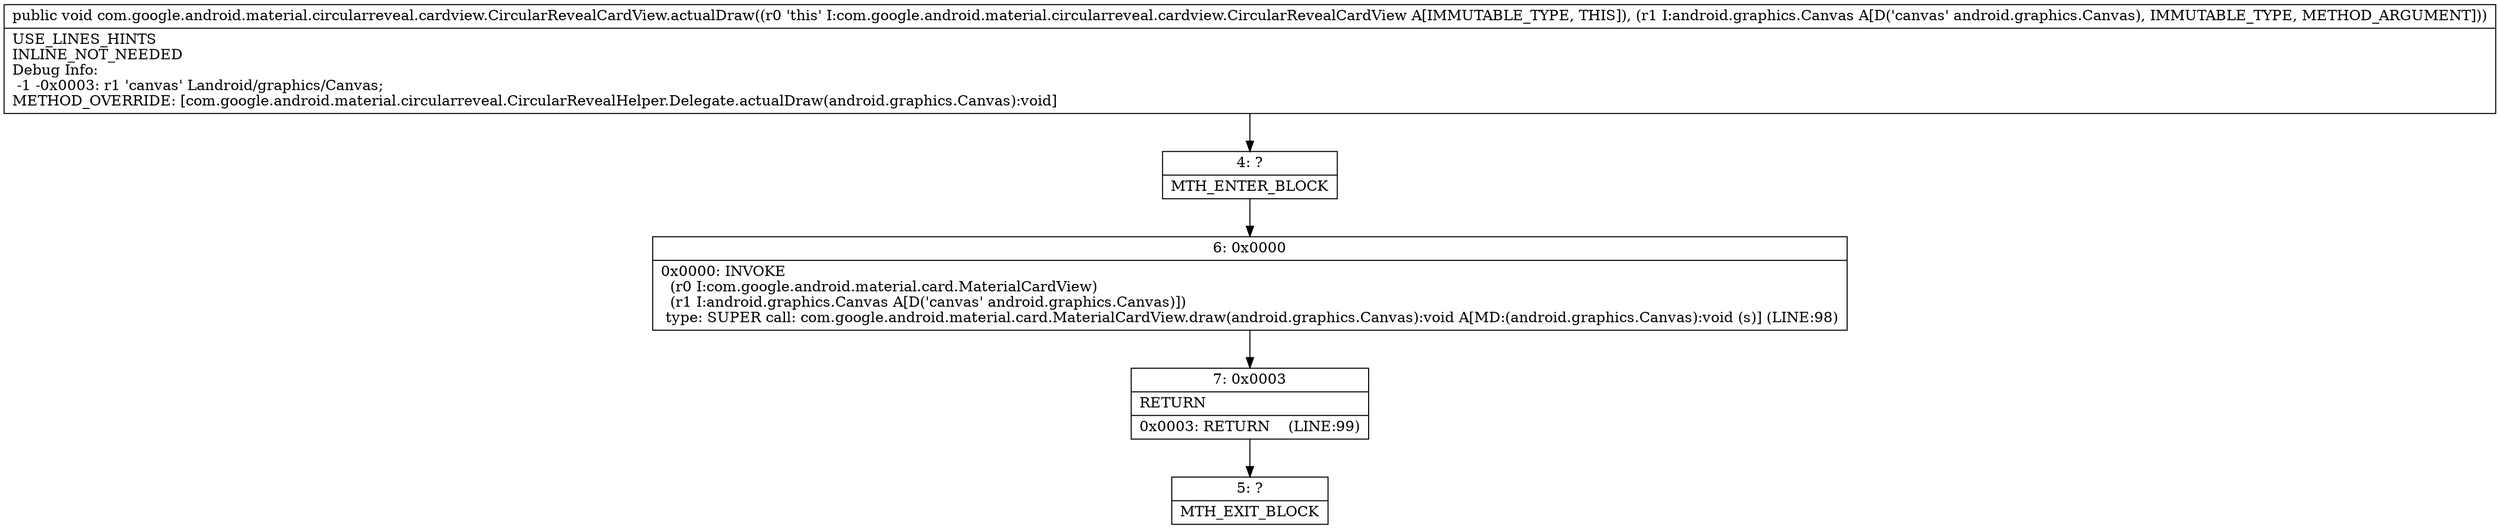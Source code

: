 digraph "CFG forcom.google.android.material.circularreveal.cardview.CircularRevealCardView.actualDraw(Landroid\/graphics\/Canvas;)V" {
Node_4 [shape=record,label="{4\:\ ?|MTH_ENTER_BLOCK\l}"];
Node_6 [shape=record,label="{6\:\ 0x0000|0x0000: INVOKE  \l  (r0 I:com.google.android.material.card.MaterialCardView)\l  (r1 I:android.graphics.Canvas A[D('canvas' android.graphics.Canvas)])\l type: SUPER call: com.google.android.material.card.MaterialCardView.draw(android.graphics.Canvas):void A[MD:(android.graphics.Canvas):void (s)] (LINE:98)\l}"];
Node_7 [shape=record,label="{7\:\ 0x0003|RETURN\l|0x0003: RETURN    (LINE:99)\l}"];
Node_5 [shape=record,label="{5\:\ ?|MTH_EXIT_BLOCK\l}"];
MethodNode[shape=record,label="{public void com.google.android.material.circularreveal.cardview.CircularRevealCardView.actualDraw((r0 'this' I:com.google.android.material.circularreveal.cardview.CircularRevealCardView A[IMMUTABLE_TYPE, THIS]), (r1 I:android.graphics.Canvas A[D('canvas' android.graphics.Canvas), IMMUTABLE_TYPE, METHOD_ARGUMENT]))  | USE_LINES_HINTS\lINLINE_NOT_NEEDED\lDebug Info:\l  \-1 \-0x0003: r1 'canvas' Landroid\/graphics\/Canvas;\lMETHOD_OVERRIDE: [com.google.android.material.circularreveal.CircularRevealHelper.Delegate.actualDraw(android.graphics.Canvas):void]\l}"];
MethodNode -> Node_4;Node_4 -> Node_6;
Node_6 -> Node_7;
Node_7 -> Node_5;
}

